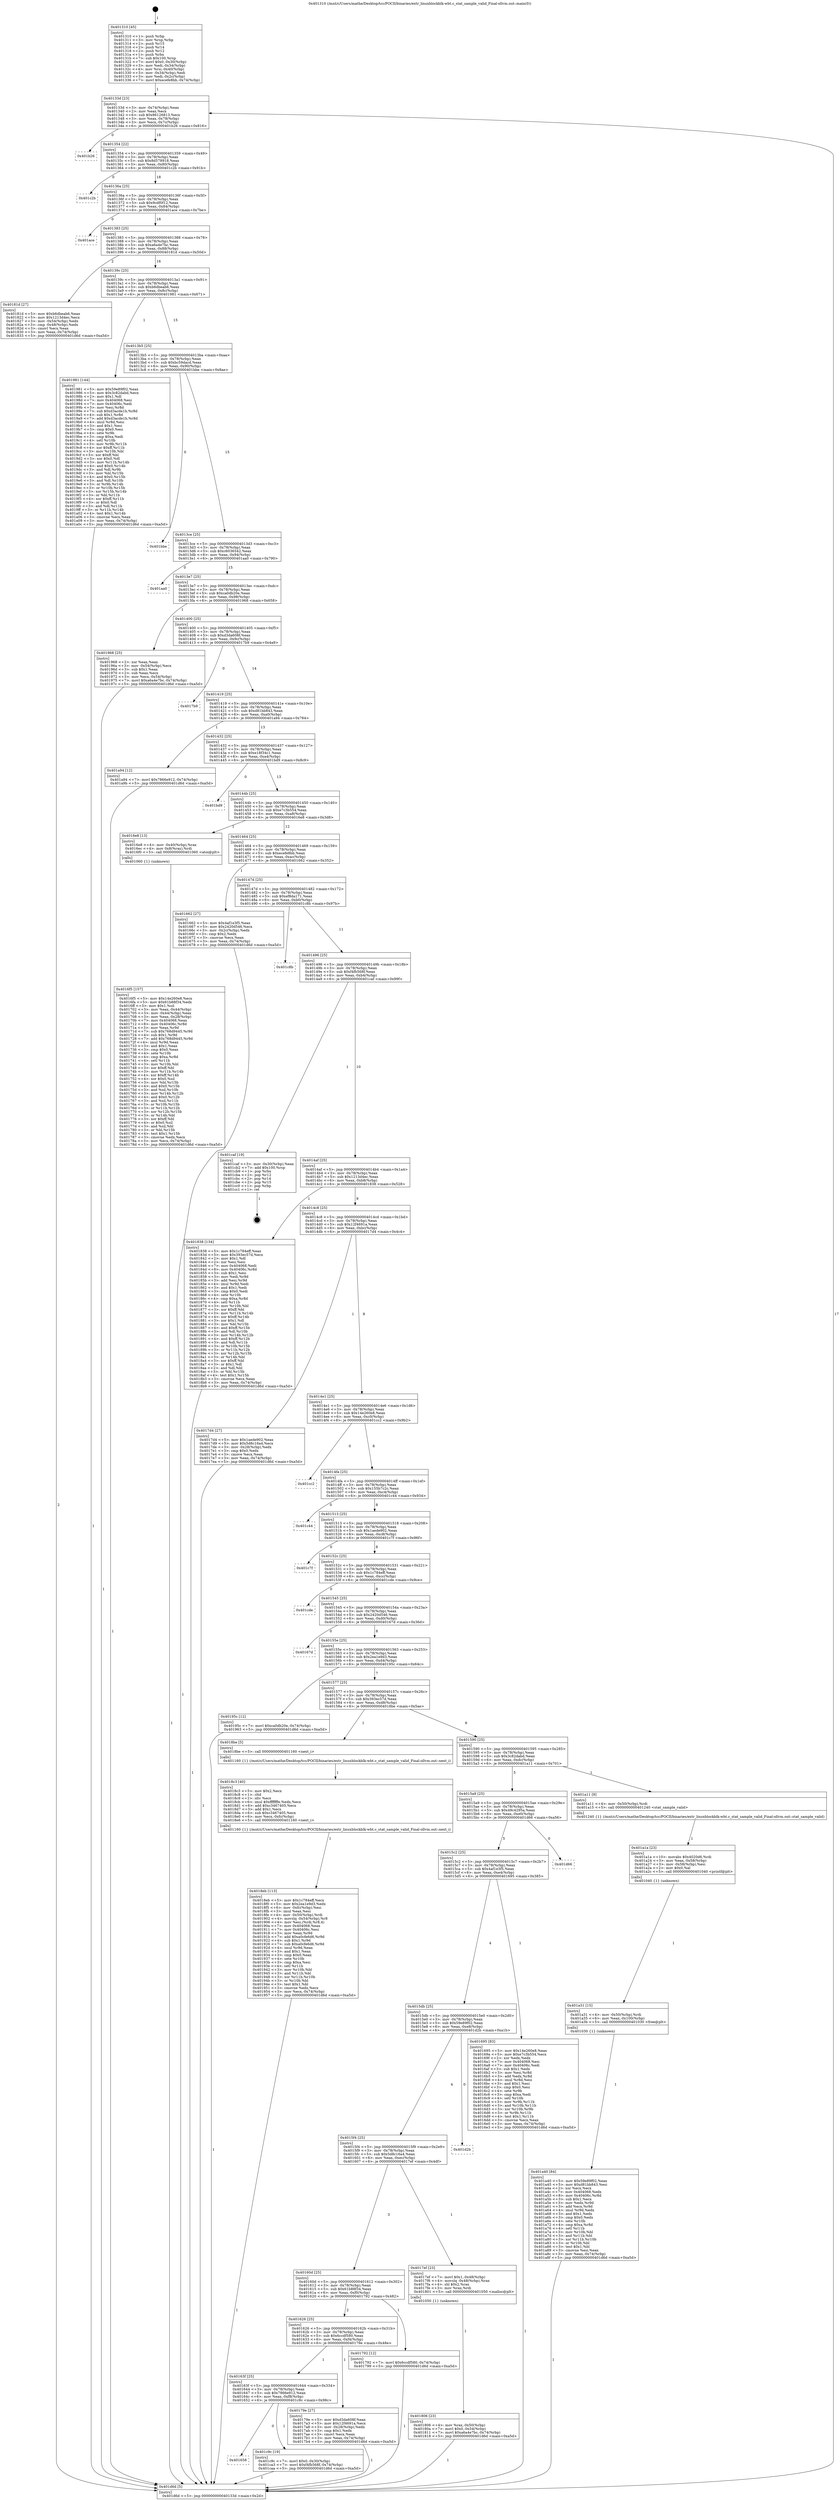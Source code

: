 digraph "0x401310" {
  label = "0x401310 (/mnt/c/Users/mathe/Desktop/tcc/POCII/binaries/extr_linuxblockblk-wbt.c_stat_sample_valid_Final-ollvm.out::main(0))"
  labelloc = "t"
  node[shape=record]

  Entry [label="",width=0.3,height=0.3,shape=circle,fillcolor=black,style=filled]
  "0x40133d" [label="{
     0x40133d [23]\l
     | [instrs]\l
     &nbsp;&nbsp;0x40133d \<+3\>: mov -0x74(%rbp),%eax\l
     &nbsp;&nbsp;0x401340 \<+2\>: mov %eax,%ecx\l
     &nbsp;&nbsp;0x401342 \<+6\>: sub $0x86126813,%ecx\l
     &nbsp;&nbsp;0x401348 \<+3\>: mov %eax,-0x78(%rbp)\l
     &nbsp;&nbsp;0x40134b \<+3\>: mov %ecx,-0x7c(%rbp)\l
     &nbsp;&nbsp;0x40134e \<+6\>: je 0000000000401b26 \<main+0x816\>\l
  }"]
  "0x401b26" [label="{
     0x401b26\l
  }", style=dashed]
  "0x401354" [label="{
     0x401354 [22]\l
     | [instrs]\l
     &nbsp;&nbsp;0x401354 \<+5\>: jmp 0000000000401359 \<main+0x49\>\l
     &nbsp;&nbsp;0x401359 \<+3\>: mov -0x78(%rbp),%eax\l
     &nbsp;&nbsp;0x40135c \<+5\>: sub $0x8d578918,%eax\l
     &nbsp;&nbsp;0x401361 \<+3\>: mov %eax,-0x80(%rbp)\l
     &nbsp;&nbsp;0x401364 \<+6\>: je 0000000000401c2b \<main+0x91b\>\l
  }"]
  Exit [label="",width=0.3,height=0.3,shape=circle,fillcolor=black,style=filled,peripheries=2]
  "0x401c2b" [label="{
     0x401c2b\l
  }", style=dashed]
  "0x40136a" [label="{
     0x40136a [25]\l
     | [instrs]\l
     &nbsp;&nbsp;0x40136a \<+5\>: jmp 000000000040136f \<main+0x5f\>\l
     &nbsp;&nbsp;0x40136f \<+3\>: mov -0x78(%rbp),%eax\l
     &nbsp;&nbsp;0x401372 \<+5\>: sub $0x9cdf0f12,%eax\l
     &nbsp;&nbsp;0x401377 \<+6\>: mov %eax,-0x84(%rbp)\l
     &nbsp;&nbsp;0x40137d \<+6\>: je 0000000000401ace \<main+0x7be\>\l
  }"]
  "0x401658" [label="{
     0x401658\l
  }", style=dashed]
  "0x401ace" [label="{
     0x401ace\l
  }", style=dashed]
  "0x401383" [label="{
     0x401383 [25]\l
     | [instrs]\l
     &nbsp;&nbsp;0x401383 \<+5\>: jmp 0000000000401388 \<main+0x78\>\l
     &nbsp;&nbsp;0x401388 \<+3\>: mov -0x78(%rbp),%eax\l
     &nbsp;&nbsp;0x40138b \<+5\>: sub $0xa6a4e7bc,%eax\l
     &nbsp;&nbsp;0x401390 \<+6\>: mov %eax,-0x88(%rbp)\l
     &nbsp;&nbsp;0x401396 \<+6\>: je 000000000040181d \<main+0x50d\>\l
  }"]
  "0x401c9c" [label="{
     0x401c9c [19]\l
     | [instrs]\l
     &nbsp;&nbsp;0x401c9c \<+7\>: movl $0x0,-0x30(%rbp)\l
     &nbsp;&nbsp;0x401ca3 \<+7\>: movl $0xf4fb568f,-0x74(%rbp)\l
     &nbsp;&nbsp;0x401caa \<+5\>: jmp 0000000000401d6d \<main+0xa5d\>\l
  }"]
  "0x40181d" [label="{
     0x40181d [27]\l
     | [instrs]\l
     &nbsp;&nbsp;0x40181d \<+5\>: mov $0xb6dbeab6,%eax\l
     &nbsp;&nbsp;0x401822 \<+5\>: mov $0x1213d4ec,%ecx\l
     &nbsp;&nbsp;0x401827 \<+3\>: mov -0x54(%rbp),%edx\l
     &nbsp;&nbsp;0x40182a \<+3\>: cmp -0x48(%rbp),%edx\l
     &nbsp;&nbsp;0x40182d \<+3\>: cmovl %ecx,%eax\l
     &nbsp;&nbsp;0x401830 \<+3\>: mov %eax,-0x74(%rbp)\l
     &nbsp;&nbsp;0x401833 \<+5\>: jmp 0000000000401d6d \<main+0xa5d\>\l
  }"]
  "0x40139c" [label="{
     0x40139c [25]\l
     | [instrs]\l
     &nbsp;&nbsp;0x40139c \<+5\>: jmp 00000000004013a1 \<main+0x91\>\l
     &nbsp;&nbsp;0x4013a1 \<+3\>: mov -0x78(%rbp),%eax\l
     &nbsp;&nbsp;0x4013a4 \<+5\>: sub $0xb6dbeab6,%eax\l
     &nbsp;&nbsp;0x4013a9 \<+6\>: mov %eax,-0x8c(%rbp)\l
     &nbsp;&nbsp;0x4013af \<+6\>: je 0000000000401981 \<main+0x671\>\l
  }"]
  "0x401a40" [label="{
     0x401a40 [84]\l
     | [instrs]\l
     &nbsp;&nbsp;0x401a40 \<+5\>: mov $0x59e89f02,%eax\l
     &nbsp;&nbsp;0x401a45 \<+5\>: mov $0xd81bb843,%esi\l
     &nbsp;&nbsp;0x401a4a \<+2\>: xor %ecx,%ecx\l
     &nbsp;&nbsp;0x401a4c \<+7\>: mov 0x404068,%edx\l
     &nbsp;&nbsp;0x401a53 \<+8\>: mov 0x40406c,%r8d\l
     &nbsp;&nbsp;0x401a5b \<+3\>: sub $0x1,%ecx\l
     &nbsp;&nbsp;0x401a5e \<+3\>: mov %edx,%r9d\l
     &nbsp;&nbsp;0x401a61 \<+3\>: add %ecx,%r9d\l
     &nbsp;&nbsp;0x401a64 \<+4\>: imul %r9d,%edx\l
     &nbsp;&nbsp;0x401a68 \<+3\>: and $0x1,%edx\l
     &nbsp;&nbsp;0x401a6b \<+3\>: cmp $0x0,%edx\l
     &nbsp;&nbsp;0x401a6e \<+4\>: sete %r10b\l
     &nbsp;&nbsp;0x401a72 \<+4\>: cmp $0xa,%r8d\l
     &nbsp;&nbsp;0x401a76 \<+4\>: setl %r11b\l
     &nbsp;&nbsp;0x401a7a \<+3\>: mov %r10b,%bl\l
     &nbsp;&nbsp;0x401a7d \<+3\>: and %r11b,%bl\l
     &nbsp;&nbsp;0x401a80 \<+3\>: xor %r11b,%r10b\l
     &nbsp;&nbsp;0x401a83 \<+3\>: or %r10b,%bl\l
     &nbsp;&nbsp;0x401a86 \<+3\>: test $0x1,%bl\l
     &nbsp;&nbsp;0x401a89 \<+3\>: cmovne %esi,%eax\l
     &nbsp;&nbsp;0x401a8c \<+3\>: mov %eax,-0x74(%rbp)\l
     &nbsp;&nbsp;0x401a8f \<+5\>: jmp 0000000000401d6d \<main+0xa5d\>\l
  }"]
  "0x401981" [label="{
     0x401981 [144]\l
     | [instrs]\l
     &nbsp;&nbsp;0x401981 \<+5\>: mov $0x59e89f02,%eax\l
     &nbsp;&nbsp;0x401986 \<+5\>: mov $0x3c82dabd,%ecx\l
     &nbsp;&nbsp;0x40198b \<+2\>: mov $0x1,%dl\l
     &nbsp;&nbsp;0x40198d \<+7\>: mov 0x404068,%esi\l
     &nbsp;&nbsp;0x401994 \<+7\>: mov 0x40406c,%edi\l
     &nbsp;&nbsp;0x40199b \<+3\>: mov %esi,%r8d\l
     &nbsp;&nbsp;0x40199e \<+7\>: sub $0xd3acde1b,%r8d\l
     &nbsp;&nbsp;0x4019a5 \<+4\>: sub $0x1,%r8d\l
     &nbsp;&nbsp;0x4019a9 \<+7\>: add $0xd3acde1b,%r8d\l
     &nbsp;&nbsp;0x4019b0 \<+4\>: imul %r8d,%esi\l
     &nbsp;&nbsp;0x4019b4 \<+3\>: and $0x1,%esi\l
     &nbsp;&nbsp;0x4019b7 \<+3\>: cmp $0x0,%esi\l
     &nbsp;&nbsp;0x4019ba \<+4\>: sete %r9b\l
     &nbsp;&nbsp;0x4019be \<+3\>: cmp $0xa,%edi\l
     &nbsp;&nbsp;0x4019c1 \<+4\>: setl %r10b\l
     &nbsp;&nbsp;0x4019c5 \<+3\>: mov %r9b,%r11b\l
     &nbsp;&nbsp;0x4019c8 \<+4\>: xor $0xff,%r11b\l
     &nbsp;&nbsp;0x4019cc \<+3\>: mov %r10b,%bl\l
     &nbsp;&nbsp;0x4019cf \<+3\>: xor $0xff,%bl\l
     &nbsp;&nbsp;0x4019d2 \<+3\>: xor $0x0,%dl\l
     &nbsp;&nbsp;0x4019d5 \<+3\>: mov %r11b,%r14b\l
     &nbsp;&nbsp;0x4019d8 \<+4\>: and $0x0,%r14b\l
     &nbsp;&nbsp;0x4019dc \<+3\>: and %dl,%r9b\l
     &nbsp;&nbsp;0x4019df \<+3\>: mov %bl,%r15b\l
     &nbsp;&nbsp;0x4019e2 \<+4\>: and $0x0,%r15b\l
     &nbsp;&nbsp;0x4019e6 \<+3\>: and %dl,%r10b\l
     &nbsp;&nbsp;0x4019e9 \<+3\>: or %r9b,%r14b\l
     &nbsp;&nbsp;0x4019ec \<+3\>: or %r10b,%r15b\l
     &nbsp;&nbsp;0x4019ef \<+3\>: xor %r15b,%r14b\l
     &nbsp;&nbsp;0x4019f2 \<+3\>: or %bl,%r11b\l
     &nbsp;&nbsp;0x4019f5 \<+4\>: xor $0xff,%r11b\l
     &nbsp;&nbsp;0x4019f9 \<+3\>: or $0x0,%dl\l
     &nbsp;&nbsp;0x4019fc \<+3\>: and %dl,%r11b\l
     &nbsp;&nbsp;0x4019ff \<+3\>: or %r11b,%r14b\l
     &nbsp;&nbsp;0x401a02 \<+4\>: test $0x1,%r14b\l
     &nbsp;&nbsp;0x401a06 \<+3\>: cmovne %ecx,%eax\l
     &nbsp;&nbsp;0x401a09 \<+3\>: mov %eax,-0x74(%rbp)\l
     &nbsp;&nbsp;0x401a0c \<+5\>: jmp 0000000000401d6d \<main+0xa5d\>\l
  }"]
  "0x4013b5" [label="{
     0x4013b5 [25]\l
     | [instrs]\l
     &nbsp;&nbsp;0x4013b5 \<+5\>: jmp 00000000004013ba \<main+0xaa\>\l
     &nbsp;&nbsp;0x4013ba \<+3\>: mov -0x78(%rbp),%eax\l
     &nbsp;&nbsp;0x4013bd \<+5\>: sub $0xbc59dacd,%eax\l
     &nbsp;&nbsp;0x4013c2 \<+6\>: mov %eax,-0x90(%rbp)\l
     &nbsp;&nbsp;0x4013c8 \<+6\>: je 0000000000401bbe \<main+0x8ae\>\l
  }"]
  "0x401a31" [label="{
     0x401a31 [15]\l
     | [instrs]\l
     &nbsp;&nbsp;0x401a31 \<+4\>: mov -0x50(%rbp),%rdi\l
     &nbsp;&nbsp;0x401a35 \<+6\>: mov %eax,-0x100(%rbp)\l
     &nbsp;&nbsp;0x401a3b \<+5\>: call 0000000000401030 \<free@plt\>\l
     | [calls]\l
     &nbsp;&nbsp;0x401030 \{1\} (unknown)\l
  }"]
  "0x401bbe" [label="{
     0x401bbe\l
  }", style=dashed]
  "0x4013ce" [label="{
     0x4013ce [25]\l
     | [instrs]\l
     &nbsp;&nbsp;0x4013ce \<+5\>: jmp 00000000004013d3 \<main+0xc3\>\l
     &nbsp;&nbsp;0x4013d3 \<+3\>: mov -0x78(%rbp),%eax\l
     &nbsp;&nbsp;0x4013d6 \<+5\>: sub $0xc6036542,%eax\l
     &nbsp;&nbsp;0x4013db \<+6\>: mov %eax,-0x94(%rbp)\l
     &nbsp;&nbsp;0x4013e1 \<+6\>: je 0000000000401aa0 \<main+0x790\>\l
  }"]
  "0x401a1a" [label="{
     0x401a1a [23]\l
     | [instrs]\l
     &nbsp;&nbsp;0x401a1a \<+10\>: movabs $0x4020d6,%rdi\l
     &nbsp;&nbsp;0x401a24 \<+3\>: mov %eax,-0x58(%rbp)\l
     &nbsp;&nbsp;0x401a27 \<+3\>: mov -0x58(%rbp),%esi\l
     &nbsp;&nbsp;0x401a2a \<+2\>: mov $0x0,%al\l
     &nbsp;&nbsp;0x401a2c \<+5\>: call 0000000000401040 \<printf@plt\>\l
     | [calls]\l
     &nbsp;&nbsp;0x401040 \{1\} (unknown)\l
  }"]
  "0x401aa0" [label="{
     0x401aa0\l
  }", style=dashed]
  "0x4013e7" [label="{
     0x4013e7 [25]\l
     | [instrs]\l
     &nbsp;&nbsp;0x4013e7 \<+5\>: jmp 00000000004013ec \<main+0xdc\>\l
     &nbsp;&nbsp;0x4013ec \<+3\>: mov -0x78(%rbp),%eax\l
     &nbsp;&nbsp;0x4013ef \<+5\>: sub $0xca0db20e,%eax\l
     &nbsp;&nbsp;0x4013f4 \<+6\>: mov %eax,-0x98(%rbp)\l
     &nbsp;&nbsp;0x4013fa \<+6\>: je 0000000000401968 \<main+0x658\>\l
  }"]
  "0x4018eb" [label="{
     0x4018eb [113]\l
     | [instrs]\l
     &nbsp;&nbsp;0x4018eb \<+5\>: mov $0x1c784eff,%ecx\l
     &nbsp;&nbsp;0x4018f0 \<+5\>: mov $0x2ea1e9d3,%edx\l
     &nbsp;&nbsp;0x4018f5 \<+6\>: mov -0xfc(%rbp),%esi\l
     &nbsp;&nbsp;0x4018fb \<+3\>: imul %eax,%esi\l
     &nbsp;&nbsp;0x4018fe \<+4\>: mov -0x50(%rbp),%rdi\l
     &nbsp;&nbsp;0x401902 \<+4\>: movslq -0x54(%rbp),%r8\l
     &nbsp;&nbsp;0x401906 \<+4\>: mov %esi,(%rdi,%r8,4)\l
     &nbsp;&nbsp;0x40190a \<+7\>: mov 0x404068,%eax\l
     &nbsp;&nbsp;0x401911 \<+7\>: mov 0x40406c,%esi\l
     &nbsp;&nbsp;0x401918 \<+3\>: mov %eax,%r9d\l
     &nbsp;&nbsp;0x40191b \<+7\>: add $0xa0cfe6d6,%r9d\l
     &nbsp;&nbsp;0x401922 \<+4\>: sub $0x1,%r9d\l
     &nbsp;&nbsp;0x401926 \<+7\>: sub $0xa0cfe6d6,%r9d\l
     &nbsp;&nbsp;0x40192d \<+4\>: imul %r9d,%eax\l
     &nbsp;&nbsp;0x401931 \<+3\>: and $0x1,%eax\l
     &nbsp;&nbsp;0x401934 \<+3\>: cmp $0x0,%eax\l
     &nbsp;&nbsp;0x401937 \<+4\>: sete %r10b\l
     &nbsp;&nbsp;0x40193b \<+3\>: cmp $0xa,%esi\l
     &nbsp;&nbsp;0x40193e \<+4\>: setl %r11b\l
     &nbsp;&nbsp;0x401942 \<+3\>: mov %r10b,%bl\l
     &nbsp;&nbsp;0x401945 \<+3\>: and %r11b,%bl\l
     &nbsp;&nbsp;0x401948 \<+3\>: xor %r11b,%r10b\l
     &nbsp;&nbsp;0x40194b \<+3\>: or %r10b,%bl\l
     &nbsp;&nbsp;0x40194e \<+3\>: test $0x1,%bl\l
     &nbsp;&nbsp;0x401951 \<+3\>: cmovne %edx,%ecx\l
     &nbsp;&nbsp;0x401954 \<+3\>: mov %ecx,-0x74(%rbp)\l
     &nbsp;&nbsp;0x401957 \<+5\>: jmp 0000000000401d6d \<main+0xa5d\>\l
  }"]
  "0x401968" [label="{
     0x401968 [25]\l
     | [instrs]\l
     &nbsp;&nbsp;0x401968 \<+2\>: xor %eax,%eax\l
     &nbsp;&nbsp;0x40196a \<+3\>: mov -0x54(%rbp),%ecx\l
     &nbsp;&nbsp;0x40196d \<+3\>: sub $0x1,%eax\l
     &nbsp;&nbsp;0x401970 \<+2\>: sub %eax,%ecx\l
     &nbsp;&nbsp;0x401972 \<+3\>: mov %ecx,-0x54(%rbp)\l
     &nbsp;&nbsp;0x401975 \<+7\>: movl $0xa6a4e7bc,-0x74(%rbp)\l
     &nbsp;&nbsp;0x40197c \<+5\>: jmp 0000000000401d6d \<main+0xa5d\>\l
  }"]
  "0x401400" [label="{
     0x401400 [25]\l
     | [instrs]\l
     &nbsp;&nbsp;0x401400 \<+5\>: jmp 0000000000401405 \<main+0xf5\>\l
     &nbsp;&nbsp;0x401405 \<+3\>: mov -0x78(%rbp),%eax\l
     &nbsp;&nbsp;0x401408 \<+5\>: sub $0xd3da608f,%eax\l
     &nbsp;&nbsp;0x40140d \<+6\>: mov %eax,-0x9c(%rbp)\l
     &nbsp;&nbsp;0x401413 \<+6\>: je 00000000004017b9 \<main+0x4a9\>\l
  }"]
  "0x4018c3" [label="{
     0x4018c3 [40]\l
     | [instrs]\l
     &nbsp;&nbsp;0x4018c3 \<+5\>: mov $0x2,%ecx\l
     &nbsp;&nbsp;0x4018c8 \<+1\>: cltd\l
     &nbsp;&nbsp;0x4018c9 \<+2\>: idiv %ecx\l
     &nbsp;&nbsp;0x4018cb \<+6\>: imul $0xfffffffe,%edx,%ecx\l
     &nbsp;&nbsp;0x4018d1 \<+6\>: add $0xc3467405,%ecx\l
     &nbsp;&nbsp;0x4018d7 \<+3\>: add $0x1,%ecx\l
     &nbsp;&nbsp;0x4018da \<+6\>: sub $0xc3467405,%ecx\l
     &nbsp;&nbsp;0x4018e0 \<+6\>: mov %ecx,-0xfc(%rbp)\l
     &nbsp;&nbsp;0x4018e6 \<+5\>: call 0000000000401160 \<next_i\>\l
     | [calls]\l
     &nbsp;&nbsp;0x401160 \{1\} (/mnt/c/Users/mathe/Desktop/tcc/POCII/binaries/extr_linuxblockblk-wbt.c_stat_sample_valid_Final-ollvm.out::next_i)\l
  }"]
  "0x4017b9" [label="{
     0x4017b9\l
  }", style=dashed]
  "0x401419" [label="{
     0x401419 [25]\l
     | [instrs]\l
     &nbsp;&nbsp;0x401419 \<+5\>: jmp 000000000040141e \<main+0x10e\>\l
     &nbsp;&nbsp;0x40141e \<+3\>: mov -0x78(%rbp),%eax\l
     &nbsp;&nbsp;0x401421 \<+5\>: sub $0xd81bb843,%eax\l
     &nbsp;&nbsp;0x401426 \<+6\>: mov %eax,-0xa0(%rbp)\l
     &nbsp;&nbsp;0x40142c \<+6\>: je 0000000000401a94 \<main+0x784\>\l
  }"]
  "0x401806" [label="{
     0x401806 [23]\l
     | [instrs]\l
     &nbsp;&nbsp;0x401806 \<+4\>: mov %rax,-0x50(%rbp)\l
     &nbsp;&nbsp;0x40180a \<+7\>: movl $0x0,-0x54(%rbp)\l
     &nbsp;&nbsp;0x401811 \<+7\>: movl $0xa6a4e7bc,-0x74(%rbp)\l
     &nbsp;&nbsp;0x401818 \<+5\>: jmp 0000000000401d6d \<main+0xa5d\>\l
  }"]
  "0x401a94" [label="{
     0x401a94 [12]\l
     | [instrs]\l
     &nbsp;&nbsp;0x401a94 \<+7\>: movl $0x7866e912,-0x74(%rbp)\l
     &nbsp;&nbsp;0x401a9b \<+5\>: jmp 0000000000401d6d \<main+0xa5d\>\l
  }"]
  "0x401432" [label="{
     0x401432 [25]\l
     | [instrs]\l
     &nbsp;&nbsp;0x401432 \<+5\>: jmp 0000000000401437 \<main+0x127\>\l
     &nbsp;&nbsp;0x401437 \<+3\>: mov -0x78(%rbp),%eax\l
     &nbsp;&nbsp;0x40143a \<+5\>: sub $0xe18f34c1,%eax\l
     &nbsp;&nbsp;0x40143f \<+6\>: mov %eax,-0xa4(%rbp)\l
     &nbsp;&nbsp;0x401445 \<+6\>: je 0000000000401bd9 \<main+0x8c9\>\l
  }"]
  "0x40163f" [label="{
     0x40163f [25]\l
     | [instrs]\l
     &nbsp;&nbsp;0x40163f \<+5\>: jmp 0000000000401644 \<main+0x334\>\l
     &nbsp;&nbsp;0x401644 \<+3\>: mov -0x78(%rbp),%eax\l
     &nbsp;&nbsp;0x401647 \<+5\>: sub $0x7866e912,%eax\l
     &nbsp;&nbsp;0x40164c \<+6\>: mov %eax,-0xf8(%rbp)\l
     &nbsp;&nbsp;0x401652 \<+6\>: je 0000000000401c9c \<main+0x98c\>\l
  }"]
  "0x401bd9" [label="{
     0x401bd9\l
  }", style=dashed]
  "0x40144b" [label="{
     0x40144b [25]\l
     | [instrs]\l
     &nbsp;&nbsp;0x40144b \<+5\>: jmp 0000000000401450 \<main+0x140\>\l
     &nbsp;&nbsp;0x401450 \<+3\>: mov -0x78(%rbp),%eax\l
     &nbsp;&nbsp;0x401453 \<+5\>: sub $0xe7c3b554,%eax\l
     &nbsp;&nbsp;0x401458 \<+6\>: mov %eax,-0xa8(%rbp)\l
     &nbsp;&nbsp;0x40145e \<+6\>: je 00000000004016e8 \<main+0x3d8\>\l
  }"]
  "0x40179e" [label="{
     0x40179e [27]\l
     | [instrs]\l
     &nbsp;&nbsp;0x40179e \<+5\>: mov $0xd3da608f,%eax\l
     &nbsp;&nbsp;0x4017a3 \<+5\>: mov $0x12f4691a,%ecx\l
     &nbsp;&nbsp;0x4017a8 \<+3\>: mov -0x28(%rbp),%edx\l
     &nbsp;&nbsp;0x4017ab \<+3\>: cmp $0x1,%edx\l
     &nbsp;&nbsp;0x4017ae \<+3\>: cmovl %ecx,%eax\l
     &nbsp;&nbsp;0x4017b1 \<+3\>: mov %eax,-0x74(%rbp)\l
     &nbsp;&nbsp;0x4017b4 \<+5\>: jmp 0000000000401d6d \<main+0xa5d\>\l
  }"]
  "0x4016e8" [label="{
     0x4016e8 [13]\l
     | [instrs]\l
     &nbsp;&nbsp;0x4016e8 \<+4\>: mov -0x40(%rbp),%rax\l
     &nbsp;&nbsp;0x4016ec \<+4\>: mov 0x8(%rax),%rdi\l
     &nbsp;&nbsp;0x4016f0 \<+5\>: call 0000000000401060 \<atoi@plt\>\l
     | [calls]\l
     &nbsp;&nbsp;0x401060 \{1\} (unknown)\l
  }"]
  "0x401464" [label="{
     0x401464 [25]\l
     | [instrs]\l
     &nbsp;&nbsp;0x401464 \<+5\>: jmp 0000000000401469 \<main+0x159\>\l
     &nbsp;&nbsp;0x401469 \<+3\>: mov -0x78(%rbp),%eax\l
     &nbsp;&nbsp;0x40146c \<+5\>: sub $0xecefe8bb,%eax\l
     &nbsp;&nbsp;0x401471 \<+6\>: mov %eax,-0xac(%rbp)\l
     &nbsp;&nbsp;0x401477 \<+6\>: je 0000000000401662 \<main+0x352\>\l
  }"]
  "0x401626" [label="{
     0x401626 [25]\l
     | [instrs]\l
     &nbsp;&nbsp;0x401626 \<+5\>: jmp 000000000040162b \<main+0x31b\>\l
     &nbsp;&nbsp;0x40162b \<+3\>: mov -0x78(%rbp),%eax\l
     &nbsp;&nbsp;0x40162e \<+5\>: sub $0x6ccdf580,%eax\l
     &nbsp;&nbsp;0x401633 \<+6\>: mov %eax,-0xf4(%rbp)\l
     &nbsp;&nbsp;0x401639 \<+6\>: je 000000000040179e \<main+0x48e\>\l
  }"]
  "0x401662" [label="{
     0x401662 [27]\l
     | [instrs]\l
     &nbsp;&nbsp;0x401662 \<+5\>: mov $0x4af1e3f5,%eax\l
     &nbsp;&nbsp;0x401667 \<+5\>: mov $0x2420d546,%ecx\l
     &nbsp;&nbsp;0x40166c \<+3\>: mov -0x2c(%rbp),%edx\l
     &nbsp;&nbsp;0x40166f \<+3\>: cmp $0x2,%edx\l
     &nbsp;&nbsp;0x401672 \<+3\>: cmovne %ecx,%eax\l
     &nbsp;&nbsp;0x401675 \<+3\>: mov %eax,-0x74(%rbp)\l
     &nbsp;&nbsp;0x401678 \<+5\>: jmp 0000000000401d6d \<main+0xa5d\>\l
  }"]
  "0x40147d" [label="{
     0x40147d [25]\l
     | [instrs]\l
     &nbsp;&nbsp;0x40147d \<+5\>: jmp 0000000000401482 \<main+0x172\>\l
     &nbsp;&nbsp;0x401482 \<+3\>: mov -0x78(%rbp),%eax\l
     &nbsp;&nbsp;0x401485 \<+5\>: sub $0xef8da171,%eax\l
     &nbsp;&nbsp;0x40148a \<+6\>: mov %eax,-0xb0(%rbp)\l
     &nbsp;&nbsp;0x401490 \<+6\>: je 0000000000401c8b \<main+0x97b\>\l
  }"]
  "0x401d6d" [label="{
     0x401d6d [5]\l
     | [instrs]\l
     &nbsp;&nbsp;0x401d6d \<+5\>: jmp 000000000040133d \<main+0x2d\>\l
  }"]
  "0x401310" [label="{
     0x401310 [45]\l
     | [instrs]\l
     &nbsp;&nbsp;0x401310 \<+1\>: push %rbp\l
     &nbsp;&nbsp;0x401311 \<+3\>: mov %rsp,%rbp\l
     &nbsp;&nbsp;0x401314 \<+2\>: push %r15\l
     &nbsp;&nbsp;0x401316 \<+2\>: push %r14\l
     &nbsp;&nbsp;0x401318 \<+2\>: push %r12\l
     &nbsp;&nbsp;0x40131a \<+1\>: push %rbx\l
     &nbsp;&nbsp;0x40131b \<+7\>: sub $0x100,%rsp\l
     &nbsp;&nbsp;0x401322 \<+7\>: movl $0x0,-0x30(%rbp)\l
     &nbsp;&nbsp;0x401329 \<+3\>: mov %edi,-0x34(%rbp)\l
     &nbsp;&nbsp;0x40132c \<+4\>: mov %rsi,-0x40(%rbp)\l
     &nbsp;&nbsp;0x401330 \<+3\>: mov -0x34(%rbp),%edi\l
     &nbsp;&nbsp;0x401333 \<+3\>: mov %edi,-0x2c(%rbp)\l
     &nbsp;&nbsp;0x401336 \<+7\>: movl $0xecefe8bb,-0x74(%rbp)\l
  }"]
  "0x401792" [label="{
     0x401792 [12]\l
     | [instrs]\l
     &nbsp;&nbsp;0x401792 \<+7\>: movl $0x6ccdf580,-0x74(%rbp)\l
     &nbsp;&nbsp;0x401799 \<+5\>: jmp 0000000000401d6d \<main+0xa5d\>\l
  }"]
  "0x401c8b" [label="{
     0x401c8b\l
  }", style=dashed]
  "0x401496" [label="{
     0x401496 [25]\l
     | [instrs]\l
     &nbsp;&nbsp;0x401496 \<+5\>: jmp 000000000040149b \<main+0x18b\>\l
     &nbsp;&nbsp;0x40149b \<+3\>: mov -0x78(%rbp),%eax\l
     &nbsp;&nbsp;0x40149e \<+5\>: sub $0xf4fb568f,%eax\l
     &nbsp;&nbsp;0x4014a3 \<+6\>: mov %eax,-0xb4(%rbp)\l
     &nbsp;&nbsp;0x4014a9 \<+6\>: je 0000000000401caf \<main+0x99f\>\l
  }"]
  "0x40160d" [label="{
     0x40160d [25]\l
     | [instrs]\l
     &nbsp;&nbsp;0x40160d \<+5\>: jmp 0000000000401612 \<main+0x302\>\l
     &nbsp;&nbsp;0x401612 \<+3\>: mov -0x78(%rbp),%eax\l
     &nbsp;&nbsp;0x401615 \<+5\>: sub $0x61b88f34,%eax\l
     &nbsp;&nbsp;0x40161a \<+6\>: mov %eax,-0xf0(%rbp)\l
     &nbsp;&nbsp;0x401620 \<+6\>: je 0000000000401792 \<main+0x482\>\l
  }"]
  "0x401caf" [label="{
     0x401caf [19]\l
     | [instrs]\l
     &nbsp;&nbsp;0x401caf \<+3\>: mov -0x30(%rbp),%eax\l
     &nbsp;&nbsp;0x401cb2 \<+7\>: add $0x100,%rsp\l
     &nbsp;&nbsp;0x401cb9 \<+1\>: pop %rbx\l
     &nbsp;&nbsp;0x401cba \<+2\>: pop %r12\l
     &nbsp;&nbsp;0x401cbc \<+2\>: pop %r14\l
     &nbsp;&nbsp;0x401cbe \<+2\>: pop %r15\l
     &nbsp;&nbsp;0x401cc0 \<+1\>: pop %rbp\l
     &nbsp;&nbsp;0x401cc1 \<+1\>: ret\l
  }"]
  "0x4014af" [label="{
     0x4014af [25]\l
     | [instrs]\l
     &nbsp;&nbsp;0x4014af \<+5\>: jmp 00000000004014b4 \<main+0x1a4\>\l
     &nbsp;&nbsp;0x4014b4 \<+3\>: mov -0x78(%rbp),%eax\l
     &nbsp;&nbsp;0x4014b7 \<+5\>: sub $0x1213d4ec,%eax\l
     &nbsp;&nbsp;0x4014bc \<+6\>: mov %eax,-0xb8(%rbp)\l
     &nbsp;&nbsp;0x4014c2 \<+6\>: je 0000000000401838 \<main+0x528\>\l
  }"]
  "0x4017ef" [label="{
     0x4017ef [23]\l
     | [instrs]\l
     &nbsp;&nbsp;0x4017ef \<+7\>: movl $0x1,-0x48(%rbp)\l
     &nbsp;&nbsp;0x4017f6 \<+4\>: movslq -0x48(%rbp),%rax\l
     &nbsp;&nbsp;0x4017fa \<+4\>: shl $0x2,%rax\l
     &nbsp;&nbsp;0x4017fe \<+3\>: mov %rax,%rdi\l
     &nbsp;&nbsp;0x401801 \<+5\>: call 0000000000401050 \<malloc@plt\>\l
     | [calls]\l
     &nbsp;&nbsp;0x401050 \{1\} (unknown)\l
  }"]
  "0x401838" [label="{
     0x401838 [134]\l
     | [instrs]\l
     &nbsp;&nbsp;0x401838 \<+5\>: mov $0x1c784eff,%eax\l
     &nbsp;&nbsp;0x40183d \<+5\>: mov $0x393ec57d,%ecx\l
     &nbsp;&nbsp;0x401842 \<+2\>: mov $0x1,%dl\l
     &nbsp;&nbsp;0x401844 \<+2\>: xor %esi,%esi\l
     &nbsp;&nbsp;0x401846 \<+7\>: mov 0x404068,%edi\l
     &nbsp;&nbsp;0x40184d \<+8\>: mov 0x40406c,%r8d\l
     &nbsp;&nbsp;0x401855 \<+3\>: sub $0x1,%esi\l
     &nbsp;&nbsp;0x401858 \<+3\>: mov %edi,%r9d\l
     &nbsp;&nbsp;0x40185b \<+3\>: add %esi,%r9d\l
     &nbsp;&nbsp;0x40185e \<+4\>: imul %r9d,%edi\l
     &nbsp;&nbsp;0x401862 \<+3\>: and $0x1,%edi\l
     &nbsp;&nbsp;0x401865 \<+3\>: cmp $0x0,%edi\l
     &nbsp;&nbsp;0x401868 \<+4\>: sete %r10b\l
     &nbsp;&nbsp;0x40186c \<+4\>: cmp $0xa,%r8d\l
     &nbsp;&nbsp;0x401870 \<+4\>: setl %r11b\l
     &nbsp;&nbsp;0x401874 \<+3\>: mov %r10b,%bl\l
     &nbsp;&nbsp;0x401877 \<+3\>: xor $0xff,%bl\l
     &nbsp;&nbsp;0x40187a \<+3\>: mov %r11b,%r14b\l
     &nbsp;&nbsp;0x40187d \<+4\>: xor $0xff,%r14b\l
     &nbsp;&nbsp;0x401881 \<+3\>: xor $0x1,%dl\l
     &nbsp;&nbsp;0x401884 \<+3\>: mov %bl,%r15b\l
     &nbsp;&nbsp;0x401887 \<+4\>: and $0xff,%r15b\l
     &nbsp;&nbsp;0x40188b \<+3\>: and %dl,%r10b\l
     &nbsp;&nbsp;0x40188e \<+3\>: mov %r14b,%r12b\l
     &nbsp;&nbsp;0x401891 \<+4\>: and $0xff,%r12b\l
     &nbsp;&nbsp;0x401895 \<+3\>: and %dl,%r11b\l
     &nbsp;&nbsp;0x401898 \<+3\>: or %r10b,%r15b\l
     &nbsp;&nbsp;0x40189b \<+3\>: or %r11b,%r12b\l
     &nbsp;&nbsp;0x40189e \<+3\>: xor %r12b,%r15b\l
     &nbsp;&nbsp;0x4018a1 \<+3\>: or %r14b,%bl\l
     &nbsp;&nbsp;0x4018a4 \<+3\>: xor $0xff,%bl\l
     &nbsp;&nbsp;0x4018a7 \<+3\>: or $0x1,%dl\l
     &nbsp;&nbsp;0x4018aa \<+2\>: and %dl,%bl\l
     &nbsp;&nbsp;0x4018ac \<+3\>: or %bl,%r15b\l
     &nbsp;&nbsp;0x4018af \<+4\>: test $0x1,%r15b\l
     &nbsp;&nbsp;0x4018b3 \<+3\>: cmovne %ecx,%eax\l
     &nbsp;&nbsp;0x4018b6 \<+3\>: mov %eax,-0x74(%rbp)\l
     &nbsp;&nbsp;0x4018b9 \<+5\>: jmp 0000000000401d6d \<main+0xa5d\>\l
  }"]
  "0x4014c8" [label="{
     0x4014c8 [25]\l
     | [instrs]\l
     &nbsp;&nbsp;0x4014c8 \<+5\>: jmp 00000000004014cd \<main+0x1bd\>\l
     &nbsp;&nbsp;0x4014cd \<+3\>: mov -0x78(%rbp),%eax\l
     &nbsp;&nbsp;0x4014d0 \<+5\>: sub $0x12f4691a,%eax\l
     &nbsp;&nbsp;0x4014d5 \<+6\>: mov %eax,-0xbc(%rbp)\l
     &nbsp;&nbsp;0x4014db \<+6\>: je 00000000004017d4 \<main+0x4c4\>\l
  }"]
  "0x4015f4" [label="{
     0x4015f4 [25]\l
     | [instrs]\l
     &nbsp;&nbsp;0x4015f4 \<+5\>: jmp 00000000004015f9 \<main+0x2e9\>\l
     &nbsp;&nbsp;0x4015f9 \<+3\>: mov -0x78(%rbp),%eax\l
     &nbsp;&nbsp;0x4015fc \<+5\>: sub $0x5d8c16a4,%eax\l
     &nbsp;&nbsp;0x401601 \<+6\>: mov %eax,-0xec(%rbp)\l
     &nbsp;&nbsp;0x401607 \<+6\>: je 00000000004017ef \<main+0x4df\>\l
  }"]
  "0x4017d4" [label="{
     0x4017d4 [27]\l
     | [instrs]\l
     &nbsp;&nbsp;0x4017d4 \<+5\>: mov $0x1aede902,%eax\l
     &nbsp;&nbsp;0x4017d9 \<+5\>: mov $0x5d8c16a4,%ecx\l
     &nbsp;&nbsp;0x4017de \<+3\>: mov -0x28(%rbp),%edx\l
     &nbsp;&nbsp;0x4017e1 \<+3\>: cmp $0x0,%edx\l
     &nbsp;&nbsp;0x4017e4 \<+3\>: cmove %ecx,%eax\l
     &nbsp;&nbsp;0x4017e7 \<+3\>: mov %eax,-0x74(%rbp)\l
     &nbsp;&nbsp;0x4017ea \<+5\>: jmp 0000000000401d6d \<main+0xa5d\>\l
  }"]
  "0x4014e1" [label="{
     0x4014e1 [25]\l
     | [instrs]\l
     &nbsp;&nbsp;0x4014e1 \<+5\>: jmp 00000000004014e6 \<main+0x1d6\>\l
     &nbsp;&nbsp;0x4014e6 \<+3\>: mov -0x78(%rbp),%eax\l
     &nbsp;&nbsp;0x4014e9 \<+5\>: sub $0x14e260e8,%eax\l
     &nbsp;&nbsp;0x4014ee \<+6\>: mov %eax,-0xc0(%rbp)\l
     &nbsp;&nbsp;0x4014f4 \<+6\>: je 0000000000401cc2 \<main+0x9b2\>\l
  }"]
  "0x401d2b" [label="{
     0x401d2b\l
  }", style=dashed]
  "0x401cc2" [label="{
     0x401cc2\l
  }", style=dashed]
  "0x4014fa" [label="{
     0x4014fa [25]\l
     | [instrs]\l
     &nbsp;&nbsp;0x4014fa \<+5\>: jmp 00000000004014ff \<main+0x1ef\>\l
     &nbsp;&nbsp;0x4014ff \<+3\>: mov -0x78(%rbp),%eax\l
     &nbsp;&nbsp;0x401502 \<+5\>: sub $0x155b7c2c,%eax\l
     &nbsp;&nbsp;0x401507 \<+6\>: mov %eax,-0xc4(%rbp)\l
     &nbsp;&nbsp;0x40150d \<+6\>: je 0000000000401c44 \<main+0x934\>\l
  }"]
  "0x4016f5" [label="{
     0x4016f5 [157]\l
     | [instrs]\l
     &nbsp;&nbsp;0x4016f5 \<+5\>: mov $0x14e260e8,%ecx\l
     &nbsp;&nbsp;0x4016fa \<+5\>: mov $0x61b88f34,%edx\l
     &nbsp;&nbsp;0x4016ff \<+3\>: mov $0x1,%sil\l
     &nbsp;&nbsp;0x401702 \<+3\>: mov %eax,-0x44(%rbp)\l
     &nbsp;&nbsp;0x401705 \<+3\>: mov -0x44(%rbp),%eax\l
     &nbsp;&nbsp;0x401708 \<+3\>: mov %eax,-0x28(%rbp)\l
     &nbsp;&nbsp;0x40170b \<+7\>: mov 0x404068,%eax\l
     &nbsp;&nbsp;0x401712 \<+8\>: mov 0x40406c,%r8d\l
     &nbsp;&nbsp;0x40171a \<+3\>: mov %eax,%r9d\l
     &nbsp;&nbsp;0x40171d \<+7\>: sub $0x768d9445,%r9d\l
     &nbsp;&nbsp;0x401724 \<+4\>: sub $0x1,%r9d\l
     &nbsp;&nbsp;0x401728 \<+7\>: add $0x768d9445,%r9d\l
     &nbsp;&nbsp;0x40172f \<+4\>: imul %r9d,%eax\l
     &nbsp;&nbsp;0x401733 \<+3\>: and $0x1,%eax\l
     &nbsp;&nbsp;0x401736 \<+3\>: cmp $0x0,%eax\l
     &nbsp;&nbsp;0x401739 \<+4\>: sete %r10b\l
     &nbsp;&nbsp;0x40173d \<+4\>: cmp $0xa,%r8d\l
     &nbsp;&nbsp;0x401741 \<+4\>: setl %r11b\l
     &nbsp;&nbsp;0x401745 \<+3\>: mov %r10b,%bl\l
     &nbsp;&nbsp;0x401748 \<+3\>: xor $0xff,%bl\l
     &nbsp;&nbsp;0x40174b \<+3\>: mov %r11b,%r14b\l
     &nbsp;&nbsp;0x40174e \<+4\>: xor $0xff,%r14b\l
     &nbsp;&nbsp;0x401752 \<+4\>: xor $0x0,%sil\l
     &nbsp;&nbsp;0x401756 \<+3\>: mov %bl,%r15b\l
     &nbsp;&nbsp;0x401759 \<+4\>: and $0x0,%r15b\l
     &nbsp;&nbsp;0x40175d \<+3\>: and %sil,%r10b\l
     &nbsp;&nbsp;0x401760 \<+3\>: mov %r14b,%r12b\l
     &nbsp;&nbsp;0x401763 \<+4\>: and $0x0,%r12b\l
     &nbsp;&nbsp;0x401767 \<+3\>: and %sil,%r11b\l
     &nbsp;&nbsp;0x40176a \<+3\>: or %r10b,%r15b\l
     &nbsp;&nbsp;0x40176d \<+3\>: or %r11b,%r12b\l
     &nbsp;&nbsp;0x401770 \<+3\>: xor %r12b,%r15b\l
     &nbsp;&nbsp;0x401773 \<+3\>: or %r14b,%bl\l
     &nbsp;&nbsp;0x401776 \<+3\>: xor $0xff,%bl\l
     &nbsp;&nbsp;0x401779 \<+4\>: or $0x0,%sil\l
     &nbsp;&nbsp;0x40177d \<+3\>: and %sil,%bl\l
     &nbsp;&nbsp;0x401780 \<+3\>: or %bl,%r15b\l
     &nbsp;&nbsp;0x401783 \<+4\>: test $0x1,%r15b\l
     &nbsp;&nbsp;0x401787 \<+3\>: cmovne %edx,%ecx\l
     &nbsp;&nbsp;0x40178a \<+3\>: mov %ecx,-0x74(%rbp)\l
     &nbsp;&nbsp;0x40178d \<+5\>: jmp 0000000000401d6d \<main+0xa5d\>\l
  }"]
  "0x401c44" [label="{
     0x401c44\l
  }", style=dashed]
  "0x401513" [label="{
     0x401513 [25]\l
     | [instrs]\l
     &nbsp;&nbsp;0x401513 \<+5\>: jmp 0000000000401518 \<main+0x208\>\l
     &nbsp;&nbsp;0x401518 \<+3\>: mov -0x78(%rbp),%eax\l
     &nbsp;&nbsp;0x40151b \<+5\>: sub $0x1aede902,%eax\l
     &nbsp;&nbsp;0x401520 \<+6\>: mov %eax,-0xc8(%rbp)\l
     &nbsp;&nbsp;0x401526 \<+6\>: je 0000000000401c7f \<main+0x96f\>\l
  }"]
  "0x4015db" [label="{
     0x4015db [25]\l
     | [instrs]\l
     &nbsp;&nbsp;0x4015db \<+5\>: jmp 00000000004015e0 \<main+0x2d0\>\l
     &nbsp;&nbsp;0x4015e0 \<+3\>: mov -0x78(%rbp),%eax\l
     &nbsp;&nbsp;0x4015e3 \<+5\>: sub $0x59e89f02,%eax\l
     &nbsp;&nbsp;0x4015e8 \<+6\>: mov %eax,-0xe8(%rbp)\l
     &nbsp;&nbsp;0x4015ee \<+6\>: je 0000000000401d2b \<main+0xa1b\>\l
  }"]
  "0x401c7f" [label="{
     0x401c7f\l
  }", style=dashed]
  "0x40152c" [label="{
     0x40152c [25]\l
     | [instrs]\l
     &nbsp;&nbsp;0x40152c \<+5\>: jmp 0000000000401531 \<main+0x221\>\l
     &nbsp;&nbsp;0x401531 \<+3\>: mov -0x78(%rbp),%eax\l
     &nbsp;&nbsp;0x401534 \<+5\>: sub $0x1c784eff,%eax\l
     &nbsp;&nbsp;0x401539 \<+6\>: mov %eax,-0xcc(%rbp)\l
     &nbsp;&nbsp;0x40153f \<+6\>: je 0000000000401cde \<main+0x9ce\>\l
  }"]
  "0x401695" [label="{
     0x401695 [83]\l
     | [instrs]\l
     &nbsp;&nbsp;0x401695 \<+5\>: mov $0x14e260e8,%eax\l
     &nbsp;&nbsp;0x40169a \<+5\>: mov $0xe7c3b554,%ecx\l
     &nbsp;&nbsp;0x40169f \<+2\>: xor %edx,%edx\l
     &nbsp;&nbsp;0x4016a1 \<+7\>: mov 0x404068,%esi\l
     &nbsp;&nbsp;0x4016a8 \<+7\>: mov 0x40406c,%edi\l
     &nbsp;&nbsp;0x4016af \<+3\>: sub $0x1,%edx\l
     &nbsp;&nbsp;0x4016b2 \<+3\>: mov %esi,%r8d\l
     &nbsp;&nbsp;0x4016b5 \<+3\>: add %edx,%r8d\l
     &nbsp;&nbsp;0x4016b8 \<+4\>: imul %r8d,%esi\l
     &nbsp;&nbsp;0x4016bc \<+3\>: and $0x1,%esi\l
     &nbsp;&nbsp;0x4016bf \<+3\>: cmp $0x0,%esi\l
     &nbsp;&nbsp;0x4016c2 \<+4\>: sete %r9b\l
     &nbsp;&nbsp;0x4016c6 \<+3\>: cmp $0xa,%edi\l
     &nbsp;&nbsp;0x4016c9 \<+4\>: setl %r10b\l
     &nbsp;&nbsp;0x4016cd \<+3\>: mov %r9b,%r11b\l
     &nbsp;&nbsp;0x4016d0 \<+3\>: and %r10b,%r11b\l
     &nbsp;&nbsp;0x4016d3 \<+3\>: xor %r10b,%r9b\l
     &nbsp;&nbsp;0x4016d6 \<+3\>: or %r9b,%r11b\l
     &nbsp;&nbsp;0x4016d9 \<+4\>: test $0x1,%r11b\l
     &nbsp;&nbsp;0x4016dd \<+3\>: cmovne %ecx,%eax\l
     &nbsp;&nbsp;0x4016e0 \<+3\>: mov %eax,-0x74(%rbp)\l
     &nbsp;&nbsp;0x4016e3 \<+5\>: jmp 0000000000401d6d \<main+0xa5d\>\l
  }"]
  "0x401cde" [label="{
     0x401cde\l
  }", style=dashed]
  "0x401545" [label="{
     0x401545 [25]\l
     | [instrs]\l
     &nbsp;&nbsp;0x401545 \<+5\>: jmp 000000000040154a \<main+0x23a\>\l
     &nbsp;&nbsp;0x40154a \<+3\>: mov -0x78(%rbp),%eax\l
     &nbsp;&nbsp;0x40154d \<+5\>: sub $0x2420d546,%eax\l
     &nbsp;&nbsp;0x401552 \<+6\>: mov %eax,-0xd0(%rbp)\l
     &nbsp;&nbsp;0x401558 \<+6\>: je 000000000040167d \<main+0x36d\>\l
  }"]
  "0x4015c2" [label="{
     0x4015c2 [25]\l
     | [instrs]\l
     &nbsp;&nbsp;0x4015c2 \<+5\>: jmp 00000000004015c7 \<main+0x2b7\>\l
     &nbsp;&nbsp;0x4015c7 \<+3\>: mov -0x78(%rbp),%eax\l
     &nbsp;&nbsp;0x4015ca \<+5\>: sub $0x4af1e3f5,%eax\l
     &nbsp;&nbsp;0x4015cf \<+6\>: mov %eax,-0xe4(%rbp)\l
     &nbsp;&nbsp;0x4015d5 \<+6\>: je 0000000000401695 \<main+0x385\>\l
  }"]
  "0x40167d" [label="{
     0x40167d\l
  }", style=dashed]
  "0x40155e" [label="{
     0x40155e [25]\l
     | [instrs]\l
     &nbsp;&nbsp;0x40155e \<+5\>: jmp 0000000000401563 \<main+0x253\>\l
     &nbsp;&nbsp;0x401563 \<+3\>: mov -0x78(%rbp),%eax\l
     &nbsp;&nbsp;0x401566 \<+5\>: sub $0x2ea1e9d3,%eax\l
     &nbsp;&nbsp;0x40156b \<+6\>: mov %eax,-0xd4(%rbp)\l
     &nbsp;&nbsp;0x401571 \<+6\>: je 000000000040195c \<main+0x64c\>\l
  }"]
  "0x401d66" [label="{
     0x401d66\l
  }", style=dashed]
  "0x40195c" [label="{
     0x40195c [12]\l
     | [instrs]\l
     &nbsp;&nbsp;0x40195c \<+7\>: movl $0xca0db20e,-0x74(%rbp)\l
     &nbsp;&nbsp;0x401963 \<+5\>: jmp 0000000000401d6d \<main+0xa5d\>\l
  }"]
  "0x401577" [label="{
     0x401577 [25]\l
     | [instrs]\l
     &nbsp;&nbsp;0x401577 \<+5\>: jmp 000000000040157c \<main+0x26c\>\l
     &nbsp;&nbsp;0x40157c \<+3\>: mov -0x78(%rbp),%eax\l
     &nbsp;&nbsp;0x40157f \<+5\>: sub $0x393ec57d,%eax\l
     &nbsp;&nbsp;0x401584 \<+6\>: mov %eax,-0xd8(%rbp)\l
     &nbsp;&nbsp;0x40158a \<+6\>: je 00000000004018be \<main+0x5ae\>\l
  }"]
  "0x4015a9" [label="{
     0x4015a9 [25]\l
     | [instrs]\l
     &nbsp;&nbsp;0x4015a9 \<+5\>: jmp 00000000004015ae \<main+0x29e\>\l
     &nbsp;&nbsp;0x4015ae \<+3\>: mov -0x78(%rbp),%eax\l
     &nbsp;&nbsp;0x4015b1 \<+5\>: sub $0x49c4295a,%eax\l
     &nbsp;&nbsp;0x4015b6 \<+6\>: mov %eax,-0xe0(%rbp)\l
     &nbsp;&nbsp;0x4015bc \<+6\>: je 0000000000401d66 \<main+0xa56\>\l
  }"]
  "0x4018be" [label="{
     0x4018be [5]\l
     | [instrs]\l
     &nbsp;&nbsp;0x4018be \<+5\>: call 0000000000401160 \<next_i\>\l
     | [calls]\l
     &nbsp;&nbsp;0x401160 \{1\} (/mnt/c/Users/mathe/Desktop/tcc/POCII/binaries/extr_linuxblockblk-wbt.c_stat_sample_valid_Final-ollvm.out::next_i)\l
  }"]
  "0x401590" [label="{
     0x401590 [25]\l
     | [instrs]\l
     &nbsp;&nbsp;0x401590 \<+5\>: jmp 0000000000401595 \<main+0x285\>\l
     &nbsp;&nbsp;0x401595 \<+3\>: mov -0x78(%rbp),%eax\l
     &nbsp;&nbsp;0x401598 \<+5\>: sub $0x3c82dabd,%eax\l
     &nbsp;&nbsp;0x40159d \<+6\>: mov %eax,-0xdc(%rbp)\l
     &nbsp;&nbsp;0x4015a3 \<+6\>: je 0000000000401a11 \<main+0x701\>\l
  }"]
  "0x401a11" [label="{
     0x401a11 [9]\l
     | [instrs]\l
     &nbsp;&nbsp;0x401a11 \<+4\>: mov -0x50(%rbp),%rdi\l
     &nbsp;&nbsp;0x401a15 \<+5\>: call 0000000000401240 \<stat_sample_valid\>\l
     | [calls]\l
     &nbsp;&nbsp;0x401240 \{1\} (/mnt/c/Users/mathe/Desktop/tcc/POCII/binaries/extr_linuxblockblk-wbt.c_stat_sample_valid_Final-ollvm.out::stat_sample_valid)\l
  }"]
  Entry -> "0x401310" [label=" 1"]
  "0x40133d" -> "0x401b26" [label=" 0"]
  "0x40133d" -> "0x401354" [label=" 18"]
  "0x401caf" -> Exit [label=" 1"]
  "0x401354" -> "0x401c2b" [label=" 0"]
  "0x401354" -> "0x40136a" [label=" 18"]
  "0x401c9c" -> "0x401d6d" [label=" 1"]
  "0x40136a" -> "0x401ace" [label=" 0"]
  "0x40136a" -> "0x401383" [label=" 18"]
  "0x40163f" -> "0x401658" [label=" 0"]
  "0x401383" -> "0x40181d" [label=" 2"]
  "0x401383" -> "0x40139c" [label=" 16"]
  "0x40163f" -> "0x401c9c" [label=" 1"]
  "0x40139c" -> "0x401981" [label=" 1"]
  "0x40139c" -> "0x4013b5" [label=" 15"]
  "0x401a94" -> "0x401d6d" [label=" 1"]
  "0x4013b5" -> "0x401bbe" [label=" 0"]
  "0x4013b5" -> "0x4013ce" [label=" 15"]
  "0x401a40" -> "0x401d6d" [label=" 1"]
  "0x4013ce" -> "0x401aa0" [label=" 0"]
  "0x4013ce" -> "0x4013e7" [label=" 15"]
  "0x401a31" -> "0x401a40" [label=" 1"]
  "0x4013e7" -> "0x401968" [label=" 1"]
  "0x4013e7" -> "0x401400" [label=" 14"]
  "0x401a1a" -> "0x401a31" [label=" 1"]
  "0x401400" -> "0x4017b9" [label=" 0"]
  "0x401400" -> "0x401419" [label=" 14"]
  "0x401a11" -> "0x401a1a" [label=" 1"]
  "0x401419" -> "0x401a94" [label=" 1"]
  "0x401419" -> "0x401432" [label=" 13"]
  "0x401981" -> "0x401d6d" [label=" 1"]
  "0x401432" -> "0x401bd9" [label=" 0"]
  "0x401432" -> "0x40144b" [label=" 13"]
  "0x401968" -> "0x401d6d" [label=" 1"]
  "0x40144b" -> "0x4016e8" [label=" 1"]
  "0x40144b" -> "0x401464" [label=" 12"]
  "0x40195c" -> "0x401d6d" [label=" 1"]
  "0x401464" -> "0x401662" [label=" 1"]
  "0x401464" -> "0x40147d" [label=" 11"]
  "0x401662" -> "0x401d6d" [label=" 1"]
  "0x401310" -> "0x40133d" [label=" 1"]
  "0x401d6d" -> "0x40133d" [label=" 17"]
  "0x4018c3" -> "0x4018eb" [label=" 1"]
  "0x40147d" -> "0x401c8b" [label=" 0"]
  "0x40147d" -> "0x401496" [label=" 11"]
  "0x4018be" -> "0x4018c3" [label=" 1"]
  "0x401496" -> "0x401caf" [label=" 1"]
  "0x401496" -> "0x4014af" [label=" 10"]
  "0x40181d" -> "0x401d6d" [label=" 2"]
  "0x4014af" -> "0x401838" [label=" 1"]
  "0x4014af" -> "0x4014c8" [label=" 9"]
  "0x401806" -> "0x401d6d" [label=" 1"]
  "0x4014c8" -> "0x4017d4" [label=" 1"]
  "0x4014c8" -> "0x4014e1" [label=" 8"]
  "0x4017d4" -> "0x401d6d" [label=" 1"]
  "0x4014e1" -> "0x401cc2" [label=" 0"]
  "0x4014e1" -> "0x4014fa" [label=" 8"]
  "0x40179e" -> "0x401d6d" [label=" 1"]
  "0x4014fa" -> "0x401c44" [label=" 0"]
  "0x4014fa" -> "0x401513" [label=" 8"]
  "0x401626" -> "0x40179e" [label=" 1"]
  "0x401513" -> "0x401c7f" [label=" 0"]
  "0x401513" -> "0x40152c" [label=" 8"]
  "0x4018eb" -> "0x401d6d" [label=" 1"]
  "0x40152c" -> "0x401cde" [label=" 0"]
  "0x40152c" -> "0x401545" [label=" 8"]
  "0x401792" -> "0x401d6d" [label=" 1"]
  "0x401545" -> "0x40167d" [label=" 0"]
  "0x401545" -> "0x40155e" [label=" 8"]
  "0x40160d" -> "0x401792" [label=" 1"]
  "0x40155e" -> "0x40195c" [label=" 1"]
  "0x40155e" -> "0x401577" [label=" 7"]
  "0x401838" -> "0x401d6d" [label=" 1"]
  "0x401577" -> "0x4018be" [label=" 1"]
  "0x401577" -> "0x401590" [label=" 6"]
  "0x4015f4" -> "0x4017ef" [label=" 1"]
  "0x401590" -> "0x401a11" [label=" 1"]
  "0x401590" -> "0x4015a9" [label=" 5"]
  "0x4015f4" -> "0x40160d" [label=" 3"]
  "0x4015a9" -> "0x401d66" [label=" 0"]
  "0x4015a9" -> "0x4015c2" [label=" 5"]
  "0x40160d" -> "0x401626" [label=" 2"]
  "0x4015c2" -> "0x401695" [label=" 1"]
  "0x4015c2" -> "0x4015db" [label=" 4"]
  "0x401695" -> "0x401d6d" [label=" 1"]
  "0x4016e8" -> "0x4016f5" [label=" 1"]
  "0x4016f5" -> "0x401d6d" [label=" 1"]
  "0x401626" -> "0x40163f" [label=" 1"]
  "0x4015db" -> "0x401d2b" [label=" 0"]
  "0x4015db" -> "0x4015f4" [label=" 4"]
  "0x4017ef" -> "0x401806" [label=" 1"]
}
